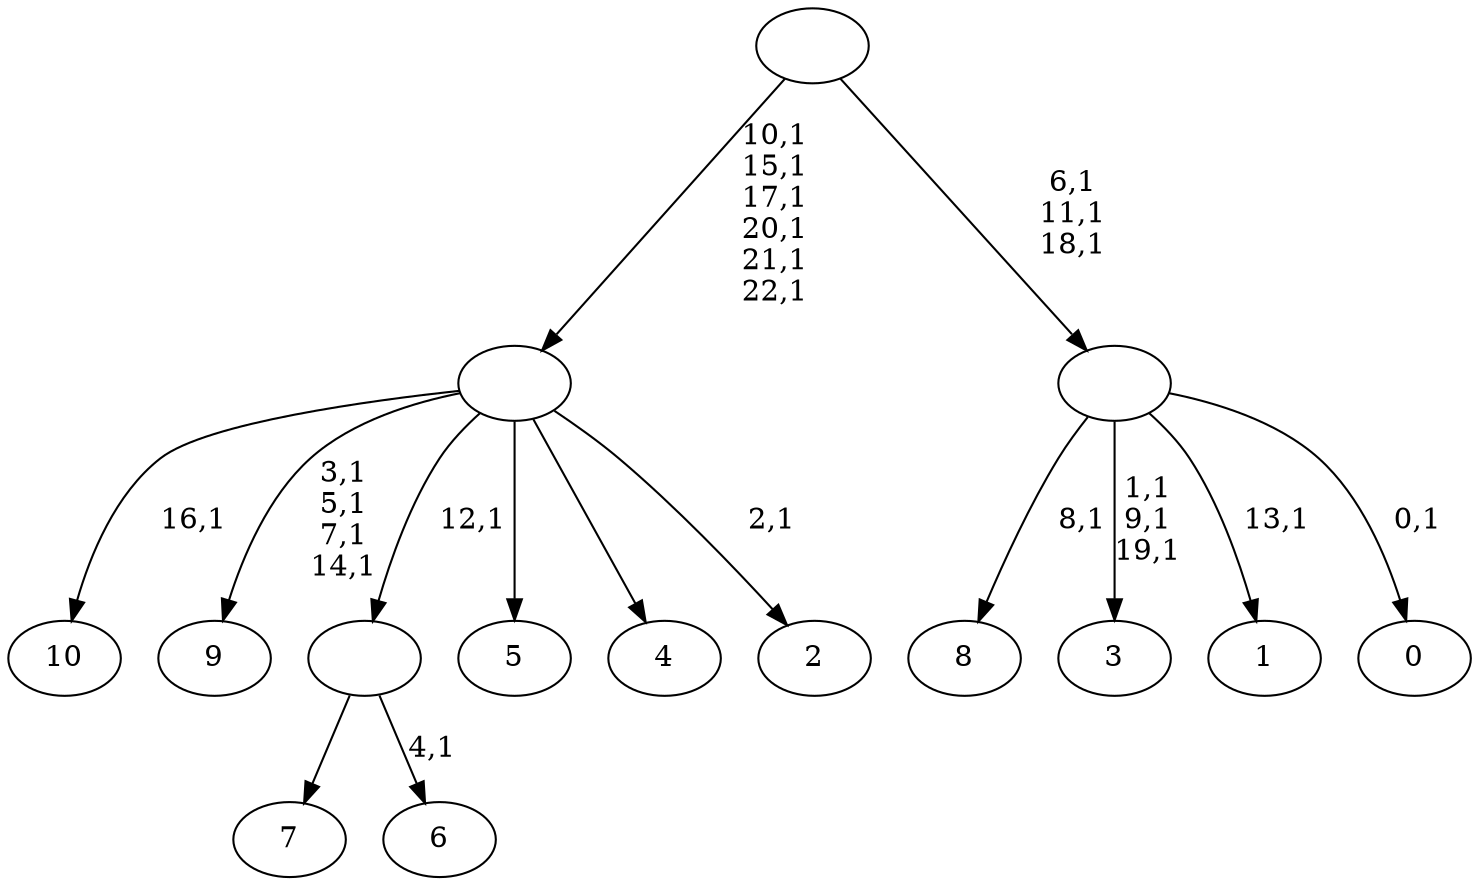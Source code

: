 digraph T {
	34 [label="10"]
	32 [label="9"]
	27 [label="8"]
	25 [label="7"]
	24 [label="6"]
	22 [label=""]
	21 [label="5"]
	20 [label="4"]
	19 [label="3"]
	15 [label="2"]
	13 [label=""]
	7 [label="1"]
	5 [label="0"]
	3 [label=""]
	0 [label=""]
	22 -> 24 [label="4,1"]
	22 -> 25 [label=""]
	13 -> 15 [label="2,1"]
	13 -> 32 [label="3,1\n5,1\n7,1\n14,1"]
	13 -> 34 [label="16,1"]
	13 -> 22 [label="12,1"]
	13 -> 21 [label=""]
	13 -> 20 [label=""]
	3 -> 5 [label="0,1"]
	3 -> 7 [label="13,1"]
	3 -> 19 [label="1,1\n9,1\n19,1"]
	3 -> 27 [label="8,1"]
	0 -> 3 [label="6,1\n11,1\n18,1"]
	0 -> 13 [label="10,1\n15,1\n17,1\n20,1\n21,1\n22,1"]
}
